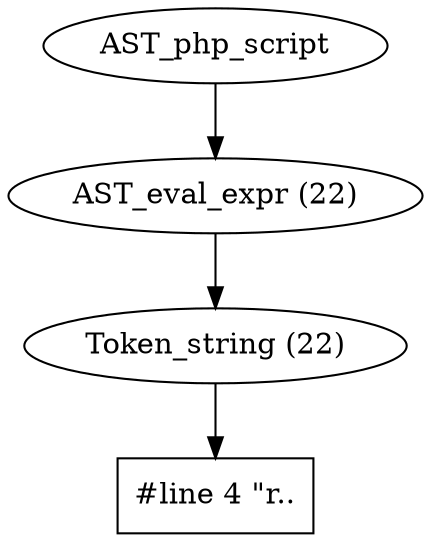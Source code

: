 /*
 * AST in dot format generated by phc -- the PHP compiler
 */

digraph AST {
node_0 [label="AST_php_script"];
node_1 [label="AST_eval_expr (22)"];
node_2 [label="Token_string (22)"];
node_3 [label="#line 4 \"r..", shape=box]
node_2 -> node_3;
node_1 -> node_2;
node_0 -> node_1;
}
